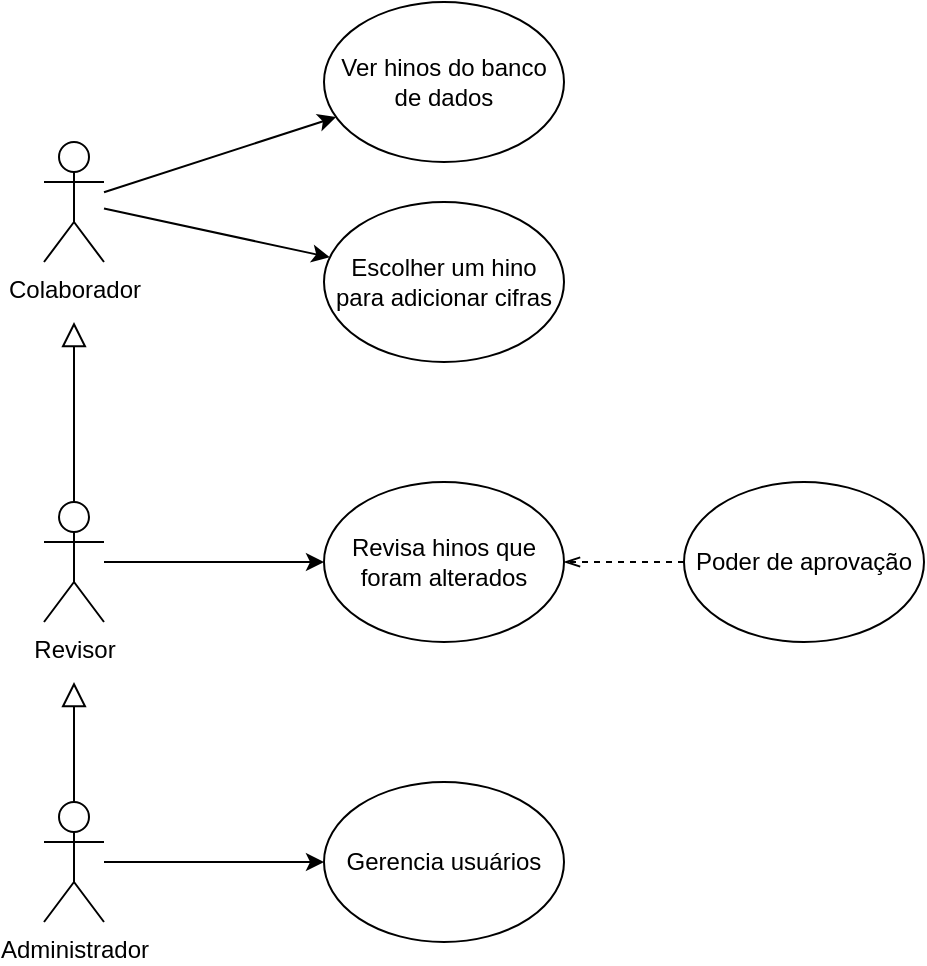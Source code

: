 <mxfile version="13.7.9" type="device"><diagram id="YzgCMeDzklmLBxQ-rBmq" name="Página-1"><mxGraphModel dx="1185" dy="684" grid="1" gridSize="10" guides="1" tooltips="1" connect="1" arrows="1" fold="1" page="1" pageScale="1" pageWidth="827" pageHeight="1169" math="0" shadow="0"><root><mxCell id="0"/><mxCell id="1" parent="0"/><mxCell id="J9-VE7l0TsiB5Ved2Pnp-11" style="rounded=0;orthogonalLoop=1;jettySize=auto;html=1;" edge="1" parent="1" source="J9-VE7l0TsiB5Ved2Pnp-1" target="J9-VE7l0TsiB5Ved2Pnp-2"><mxGeometry relative="1" as="geometry"/></mxCell><mxCell id="J9-VE7l0TsiB5Ved2Pnp-12" style="edgeStyle=none;rounded=0;orthogonalLoop=1;jettySize=auto;html=1;" edge="1" parent="1" source="J9-VE7l0TsiB5Ved2Pnp-1" target="J9-VE7l0TsiB5Ved2Pnp-3"><mxGeometry relative="1" as="geometry"/></mxCell><mxCell id="J9-VE7l0TsiB5Ved2Pnp-1" value="Colaborador" style="shape=umlActor;verticalLabelPosition=bottom;verticalAlign=top;html=1;outlineConnect=0;" vertex="1" parent="1"><mxGeometry x="220" y="170" width="30" height="60" as="geometry"/></mxCell><mxCell id="J9-VE7l0TsiB5Ved2Pnp-2" value="Ver hinos do banco de dados" style="ellipse;whiteSpace=wrap;html=1;" vertex="1" parent="1"><mxGeometry x="360" y="100" width="120" height="80" as="geometry"/></mxCell><mxCell id="J9-VE7l0TsiB5Ved2Pnp-3" value="Escolher um hino para adicionar cifras" style="ellipse;whiteSpace=wrap;html=1;" vertex="1" parent="1"><mxGeometry x="360" y="200" width="120" height="80" as="geometry"/></mxCell><mxCell id="J9-VE7l0TsiB5Ved2Pnp-13" style="edgeStyle=none;rounded=0;orthogonalLoop=1;jettySize=auto;html=1;" edge="1" parent="1" source="J9-VE7l0TsiB5Ved2Pnp-4" target="J9-VE7l0TsiB5Ved2Pnp-5"><mxGeometry relative="1" as="geometry"/></mxCell><mxCell id="J9-VE7l0TsiB5Ved2Pnp-15" style="edgeStyle=none;rounded=0;orthogonalLoop=1;jettySize=auto;html=1;endArrow=block;endFill=0;endSize=10;" edge="1" parent="1" source="J9-VE7l0TsiB5Ved2Pnp-4"><mxGeometry relative="1" as="geometry"><mxPoint x="235" y="260" as="targetPoint"/></mxGeometry></mxCell><mxCell id="J9-VE7l0TsiB5Ved2Pnp-4" value="Revisor" style="shape=umlActor;verticalLabelPosition=bottom;verticalAlign=top;html=1;outlineConnect=0;" vertex="1" parent="1"><mxGeometry x="220" y="350" width="30" height="60" as="geometry"/></mxCell><mxCell id="J9-VE7l0TsiB5Ved2Pnp-5" value="Revisa hinos que foram alterados" style="ellipse;whiteSpace=wrap;html=1;" vertex="1" parent="1"><mxGeometry x="360" y="340" width="120" height="80" as="geometry"/></mxCell><mxCell id="J9-VE7l0TsiB5Ved2Pnp-17" style="edgeStyle=none;rounded=0;orthogonalLoop=1;jettySize=auto;html=1;endArrow=openThin;endFill=0;endSize=6;dashed=1;" edge="1" parent="1" source="J9-VE7l0TsiB5Ved2Pnp-7" target="J9-VE7l0TsiB5Ved2Pnp-5"><mxGeometry relative="1" as="geometry"/></mxCell><mxCell id="J9-VE7l0TsiB5Ved2Pnp-7" value="Poder de aprovação" style="ellipse;whiteSpace=wrap;html=1;" vertex="1" parent="1"><mxGeometry x="540" y="340" width="120" height="80" as="geometry"/></mxCell><mxCell id="J9-VE7l0TsiB5Ved2Pnp-14" style="edgeStyle=none;rounded=0;orthogonalLoop=1;jettySize=auto;html=1;" edge="1" parent="1" source="J9-VE7l0TsiB5Ved2Pnp-8" target="J9-VE7l0TsiB5Ved2Pnp-9"><mxGeometry relative="1" as="geometry"/></mxCell><mxCell id="J9-VE7l0TsiB5Ved2Pnp-16" style="edgeStyle=none;rounded=0;orthogonalLoop=1;jettySize=auto;html=1;endArrow=block;endFill=0;endSize=10;" edge="1" parent="1" source="J9-VE7l0TsiB5Ved2Pnp-8"><mxGeometry relative="1" as="geometry"><mxPoint x="235" y="440" as="targetPoint"/></mxGeometry></mxCell><mxCell id="J9-VE7l0TsiB5Ved2Pnp-8" value="Administrador" style="shape=umlActor;verticalLabelPosition=bottom;verticalAlign=top;html=1;outlineConnect=0;" vertex="1" parent="1"><mxGeometry x="220" y="500" width="30" height="60" as="geometry"/></mxCell><mxCell id="J9-VE7l0TsiB5Ved2Pnp-9" value="Gerencia usuários" style="ellipse;whiteSpace=wrap;html=1;" vertex="1" parent="1"><mxGeometry x="360" y="490" width="120" height="80" as="geometry"/></mxCell></root></mxGraphModel></diagram></mxfile>